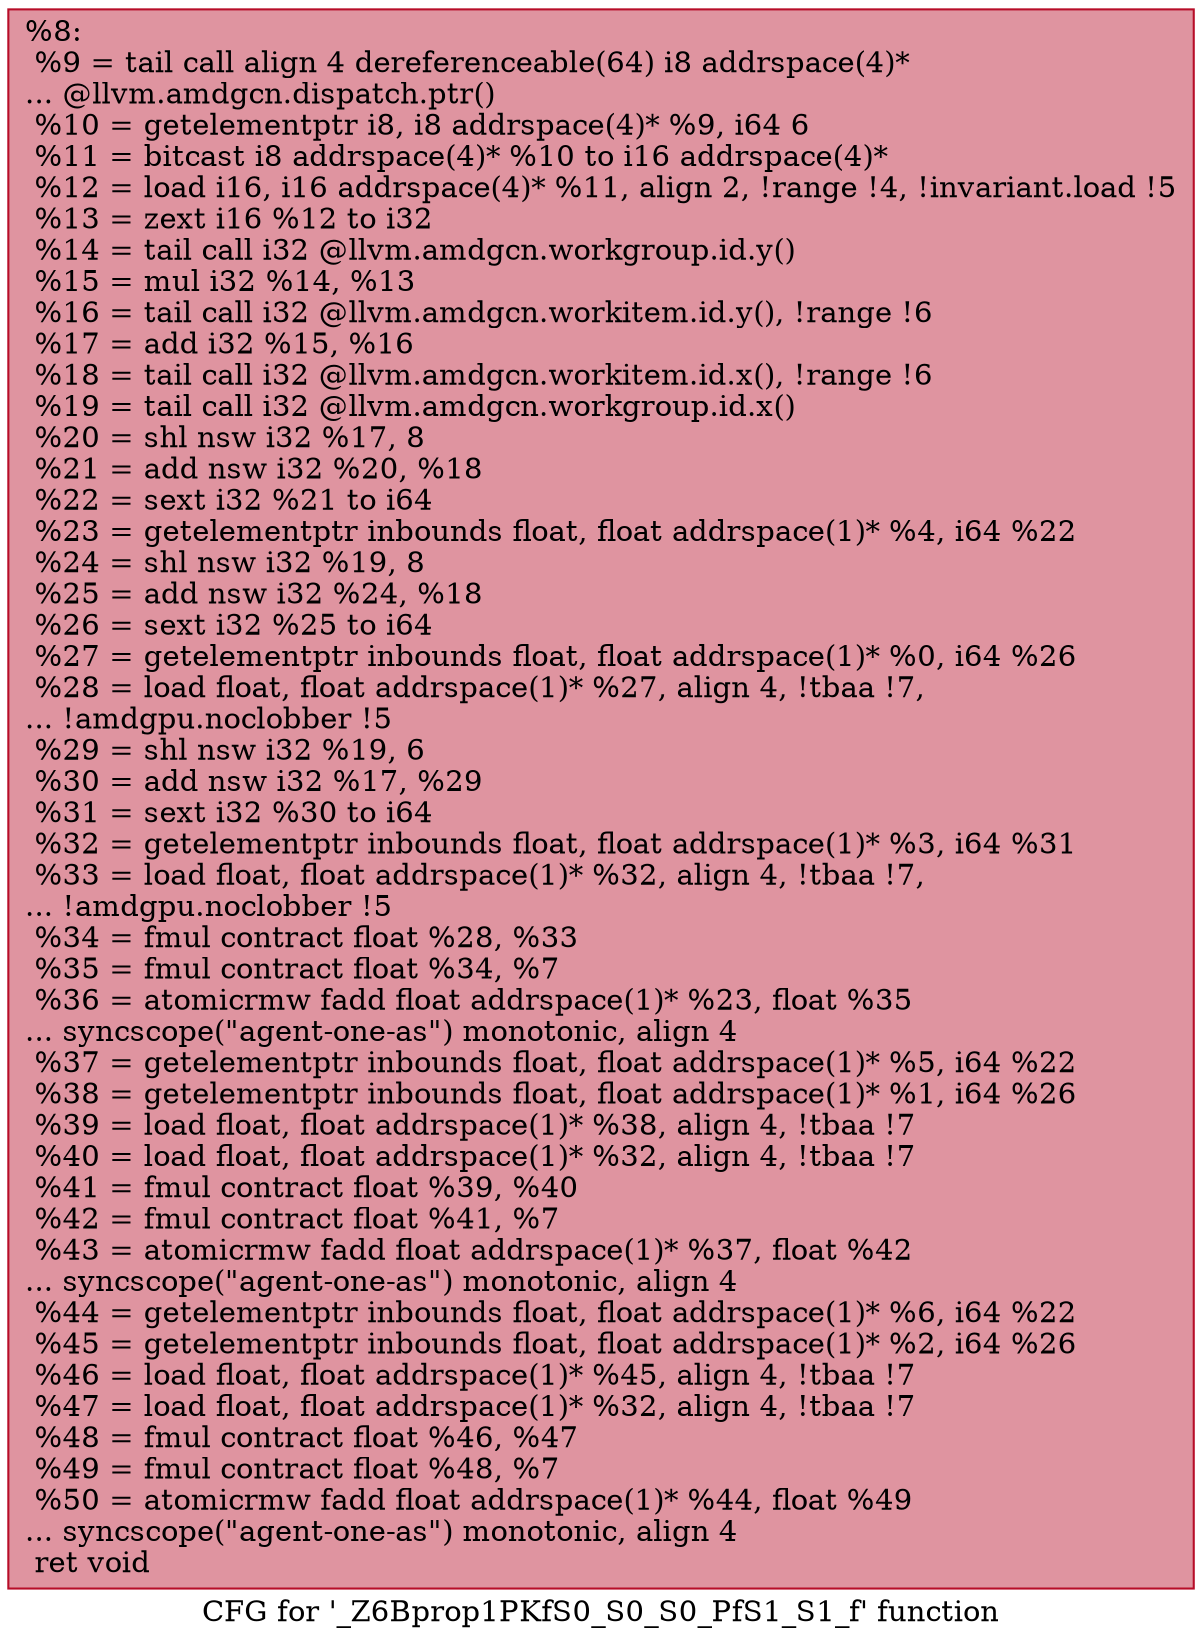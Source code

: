 digraph "CFG for '_Z6Bprop1PKfS0_S0_S0_PfS1_S1_f' function" {
	label="CFG for '_Z6Bprop1PKfS0_S0_S0_PfS1_S1_f' function";

	Node0x53277b0 [shape=record,color="#b70d28ff", style=filled, fillcolor="#b70d2870",label="{%8:\l  %9 = tail call align 4 dereferenceable(64) i8 addrspace(4)*\l... @llvm.amdgcn.dispatch.ptr()\l  %10 = getelementptr i8, i8 addrspace(4)* %9, i64 6\l  %11 = bitcast i8 addrspace(4)* %10 to i16 addrspace(4)*\l  %12 = load i16, i16 addrspace(4)* %11, align 2, !range !4, !invariant.load !5\l  %13 = zext i16 %12 to i32\l  %14 = tail call i32 @llvm.amdgcn.workgroup.id.y()\l  %15 = mul i32 %14, %13\l  %16 = tail call i32 @llvm.amdgcn.workitem.id.y(), !range !6\l  %17 = add i32 %15, %16\l  %18 = tail call i32 @llvm.amdgcn.workitem.id.x(), !range !6\l  %19 = tail call i32 @llvm.amdgcn.workgroup.id.x()\l  %20 = shl nsw i32 %17, 8\l  %21 = add nsw i32 %20, %18\l  %22 = sext i32 %21 to i64\l  %23 = getelementptr inbounds float, float addrspace(1)* %4, i64 %22\l  %24 = shl nsw i32 %19, 8\l  %25 = add nsw i32 %24, %18\l  %26 = sext i32 %25 to i64\l  %27 = getelementptr inbounds float, float addrspace(1)* %0, i64 %26\l  %28 = load float, float addrspace(1)* %27, align 4, !tbaa !7,\l... !amdgpu.noclobber !5\l  %29 = shl nsw i32 %19, 6\l  %30 = add nsw i32 %17, %29\l  %31 = sext i32 %30 to i64\l  %32 = getelementptr inbounds float, float addrspace(1)* %3, i64 %31\l  %33 = load float, float addrspace(1)* %32, align 4, !tbaa !7,\l... !amdgpu.noclobber !5\l  %34 = fmul contract float %28, %33\l  %35 = fmul contract float %34, %7\l  %36 = atomicrmw fadd float addrspace(1)* %23, float %35\l... syncscope(\"agent-one-as\") monotonic, align 4\l  %37 = getelementptr inbounds float, float addrspace(1)* %5, i64 %22\l  %38 = getelementptr inbounds float, float addrspace(1)* %1, i64 %26\l  %39 = load float, float addrspace(1)* %38, align 4, !tbaa !7\l  %40 = load float, float addrspace(1)* %32, align 4, !tbaa !7\l  %41 = fmul contract float %39, %40\l  %42 = fmul contract float %41, %7\l  %43 = atomicrmw fadd float addrspace(1)* %37, float %42\l... syncscope(\"agent-one-as\") monotonic, align 4\l  %44 = getelementptr inbounds float, float addrspace(1)* %6, i64 %22\l  %45 = getelementptr inbounds float, float addrspace(1)* %2, i64 %26\l  %46 = load float, float addrspace(1)* %45, align 4, !tbaa !7\l  %47 = load float, float addrspace(1)* %32, align 4, !tbaa !7\l  %48 = fmul contract float %46, %47\l  %49 = fmul contract float %48, %7\l  %50 = atomicrmw fadd float addrspace(1)* %44, float %49\l... syncscope(\"agent-one-as\") monotonic, align 4\l  ret void\l}"];
}
